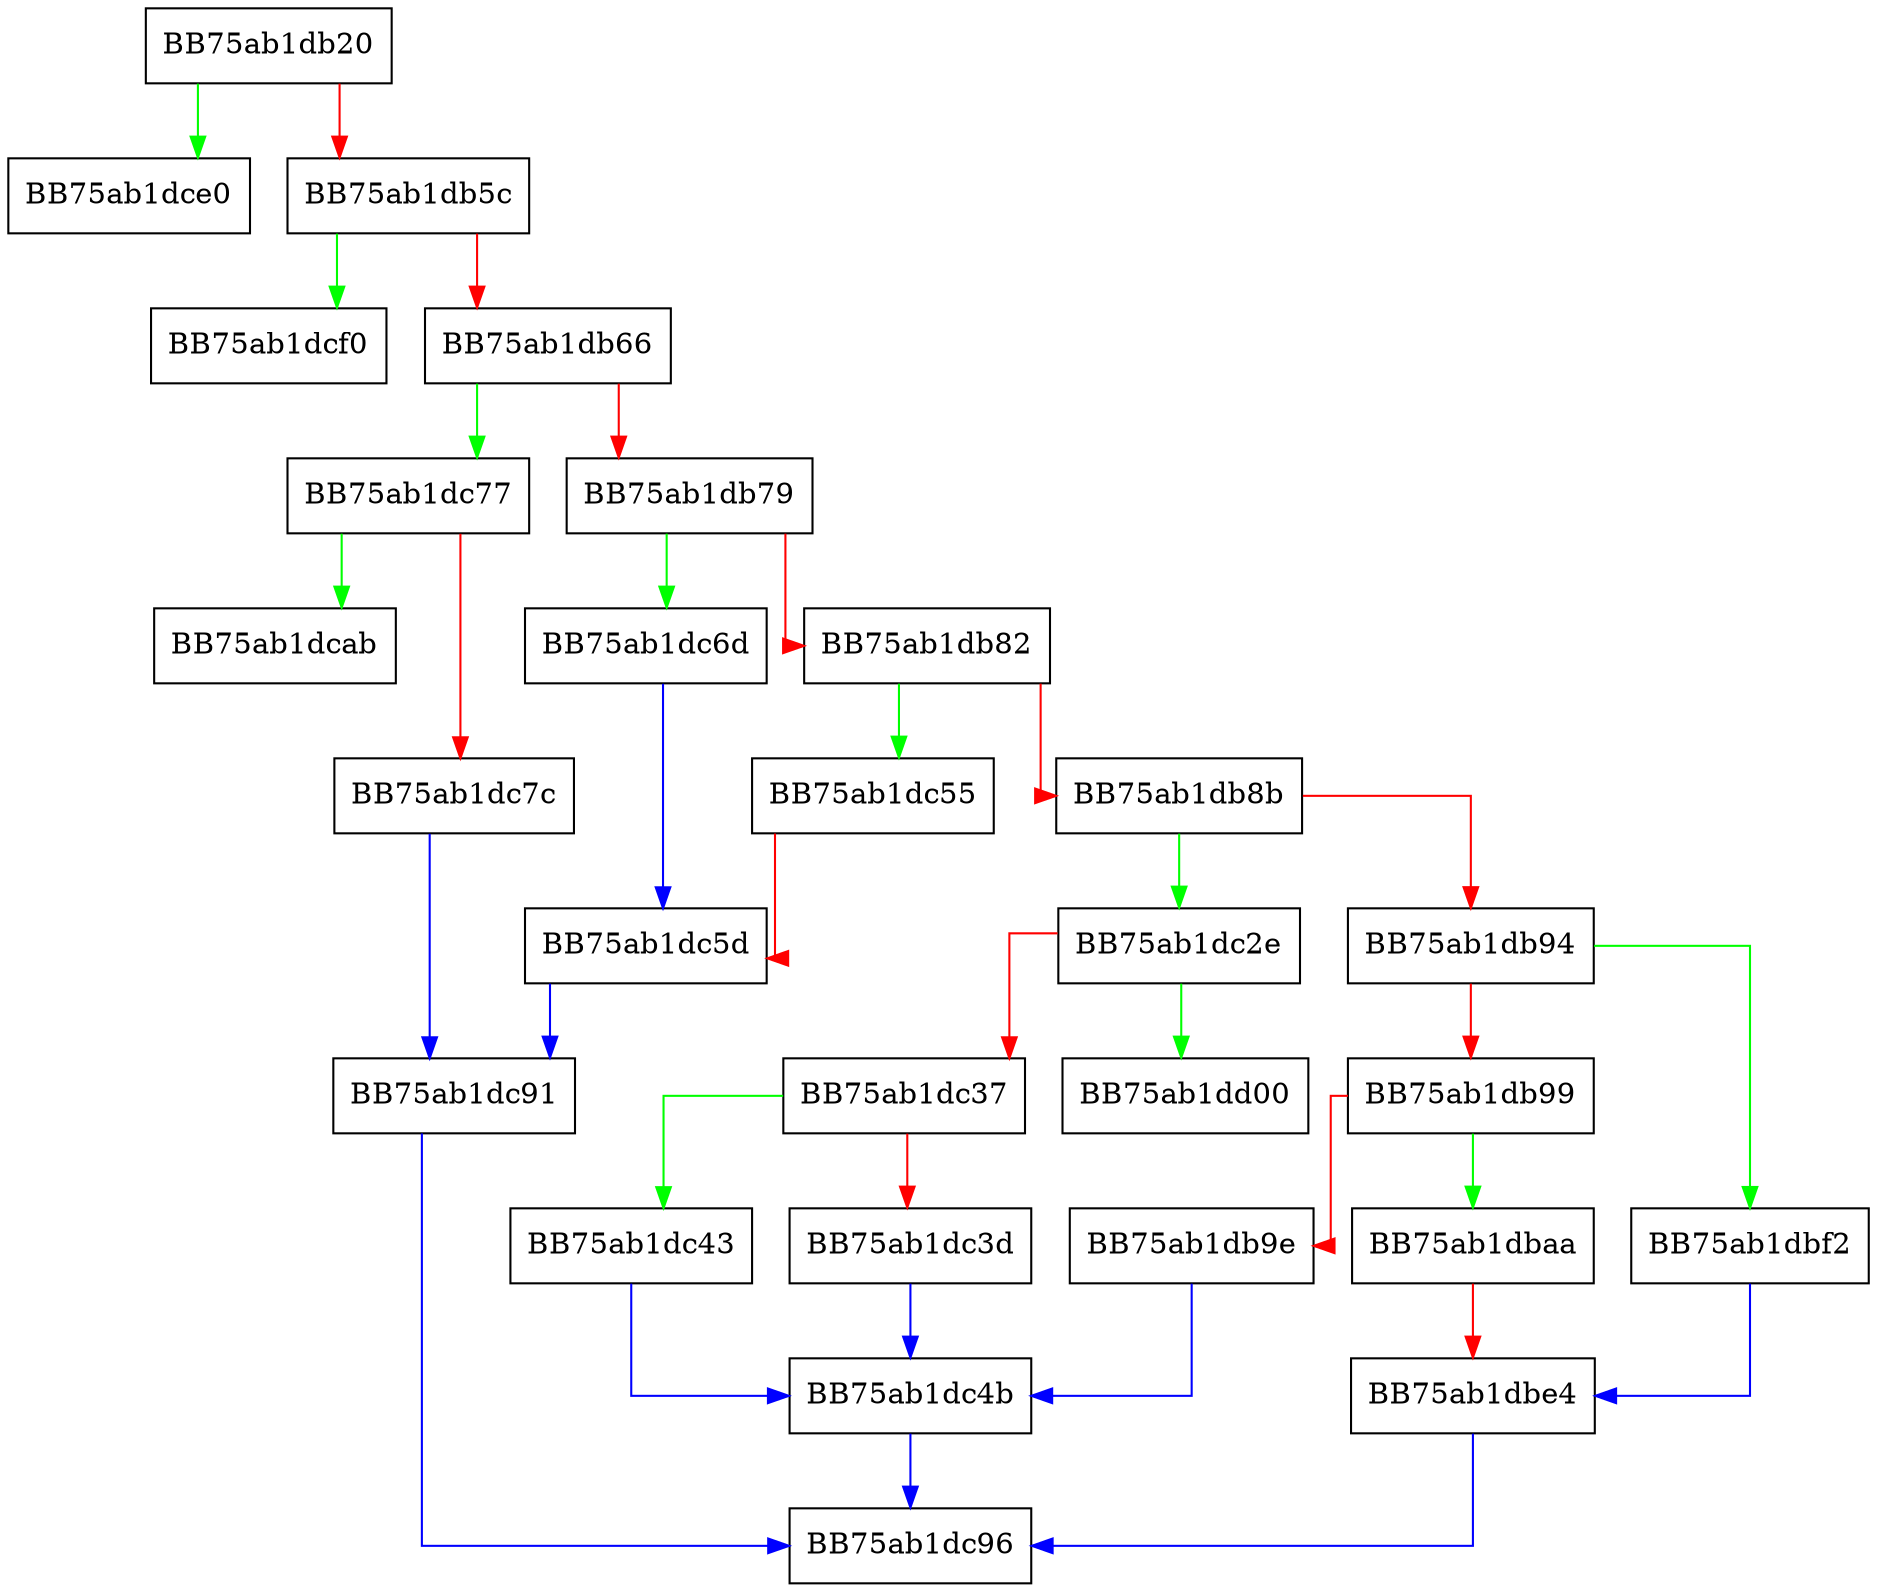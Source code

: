 digraph PushJsonValue {
  node [shape="box"];
  graph [splines=ortho];
  BB75ab1db20 -> BB75ab1dce0 [color="green"];
  BB75ab1db20 -> BB75ab1db5c [color="red"];
  BB75ab1db5c -> BB75ab1dcf0 [color="green"];
  BB75ab1db5c -> BB75ab1db66 [color="red"];
  BB75ab1db66 -> BB75ab1dc77 [color="green"];
  BB75ab1db66 -> BB75ab1db79 [color="red"];
  BB75ab1db79 -> BB75ab1dc6d [color="green"];
  BB75ab1db79 -> BB75ab1db82 [color="red"];
  BB75ab1db82 -> BB75ab1dc55 [color="green"];
  BB75ab1db82 -> BB75ab1db8b [color="red"];
  BB75ab1db8b -> BB75ab1dc2e [color="green"];
  BB75ab1db8b -> BB75ab1db94 [color="red"];
  BB75ab1db94 -> BB75ab1dbf2 [color="green"];
  BB75ab1db94 -> BB75ab1db99 [color="red"];
  BB75ab1db99 -> BB75ab1dbaa [color="green"];
  BB75ab1db99 -> BB75ab1db9e [color="red"];
  BB75ab1db9e -> BB75ab1dc4b [color="blue"];
  BB75ab1dbaa -> BB75ab1dbe4 [color="red"];
  BB75ab1dbe4 -> BB75ab1dc96 [color="blue"];
  BB75ab1dbf2 -> BB75ab1dbe4 [color="blue"];
  BB75ab1dc2e -> BB75ab1dd00 [color="green"];
  BB75ab1dc2e -> BB75ab1dc37 [color="red"];
  BB75ab1dc37 -> BB75ab1dc43 [color="green"];
  BB75ab1dc37 -> BB75ab1dc3d [color="red"];
  BB75ab1dc3d -> BB75ab1dc4b [color="blue"];
  BB75ab1dc43 -> BB75ab1dc4b [color="blue"];
  BB75ab1dc4b -> BB75ab1dc96 [color="blue"];
  BB75ab1dc55 -> BB75ab1dc5d [color="red"];
  BB75ab1dc5d -> BB75ab1dc91 [color="blue"];
  BB75ab1dc6d -> BB75ab1dc5d [color="blue"];
  BB75ab1dc77 -> BB75ab1dcab [color="green"];
  BB75ab1dc77 -> BB75ab1dc7c [color="red"];
  BB75ab1dc7c -> BB75ab1dc91 [color="blue"];
  BB75ab1dc91 -> BB75ab1dc96 [color="blue"];
}